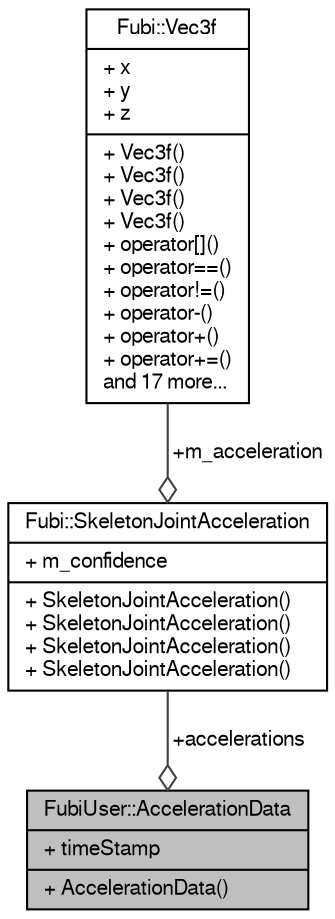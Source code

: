 digraph "FubiUser::AccelerationData"
{
  edge [fontname="FreeSans",fontsize="10",labelfontname="FreeSans",labelfontsize="10"];
  node [fontname="FreeSans",fontsize="10",shape=record];
  Node1 [label="{FubiUser::AccelerationData\n|+ timeStamp\l|+ AccelerationData()\l}",height=0.2,width=0.4,color="black", fillcolor="grey75", style="filled" fontcolor="black"];
  Node2 -> Node1 [color="grey25",fontsize="10",style="solid",label=" +accelerations" ,arrowhead="odiamond",fontname="FreeSans"];
  Node2 [label="{Fubi::SkeletonJointAcceleration\n|+ m_confidence\l|+ SkeletonJointAcceleration()\l+ SkeletonJointAcceleration()\l+ SkeletonJointAcceleration()\l+ SkeletonJointAcceleration()\l}",height=0.2,width=0.4,color="black", fillcolor="white", style="filled",URL="$a00030.html",tooltip="SkeletonJointAcceleration contains the acceleration and tracking confidence for a skeleton joint..."];
  Node3 -> Node2 [color="grey25",fontsize="10",style="solid",label=" +m_acceleration" ,arrowhead="odiamond",fontname="FreeSans"];
  Node3 [label="{Fubi::Vec3f\n|+ x\l+ y\l+ z\l|+ Vec3f()\l+ Vec3f()\l+ Vec3f()\l+ Vec3f()\l+ operator[]()\l+ operator==()\l+ operator!=()\l+ operator-()\l+ operator+()\l+ operator+=()\land 17 more...\l}",height=0.2,width=0.4,color="black", fillcolor="white", style="filled",URL="$a00036.html",tooltip="Vector class with three components. "];
}
